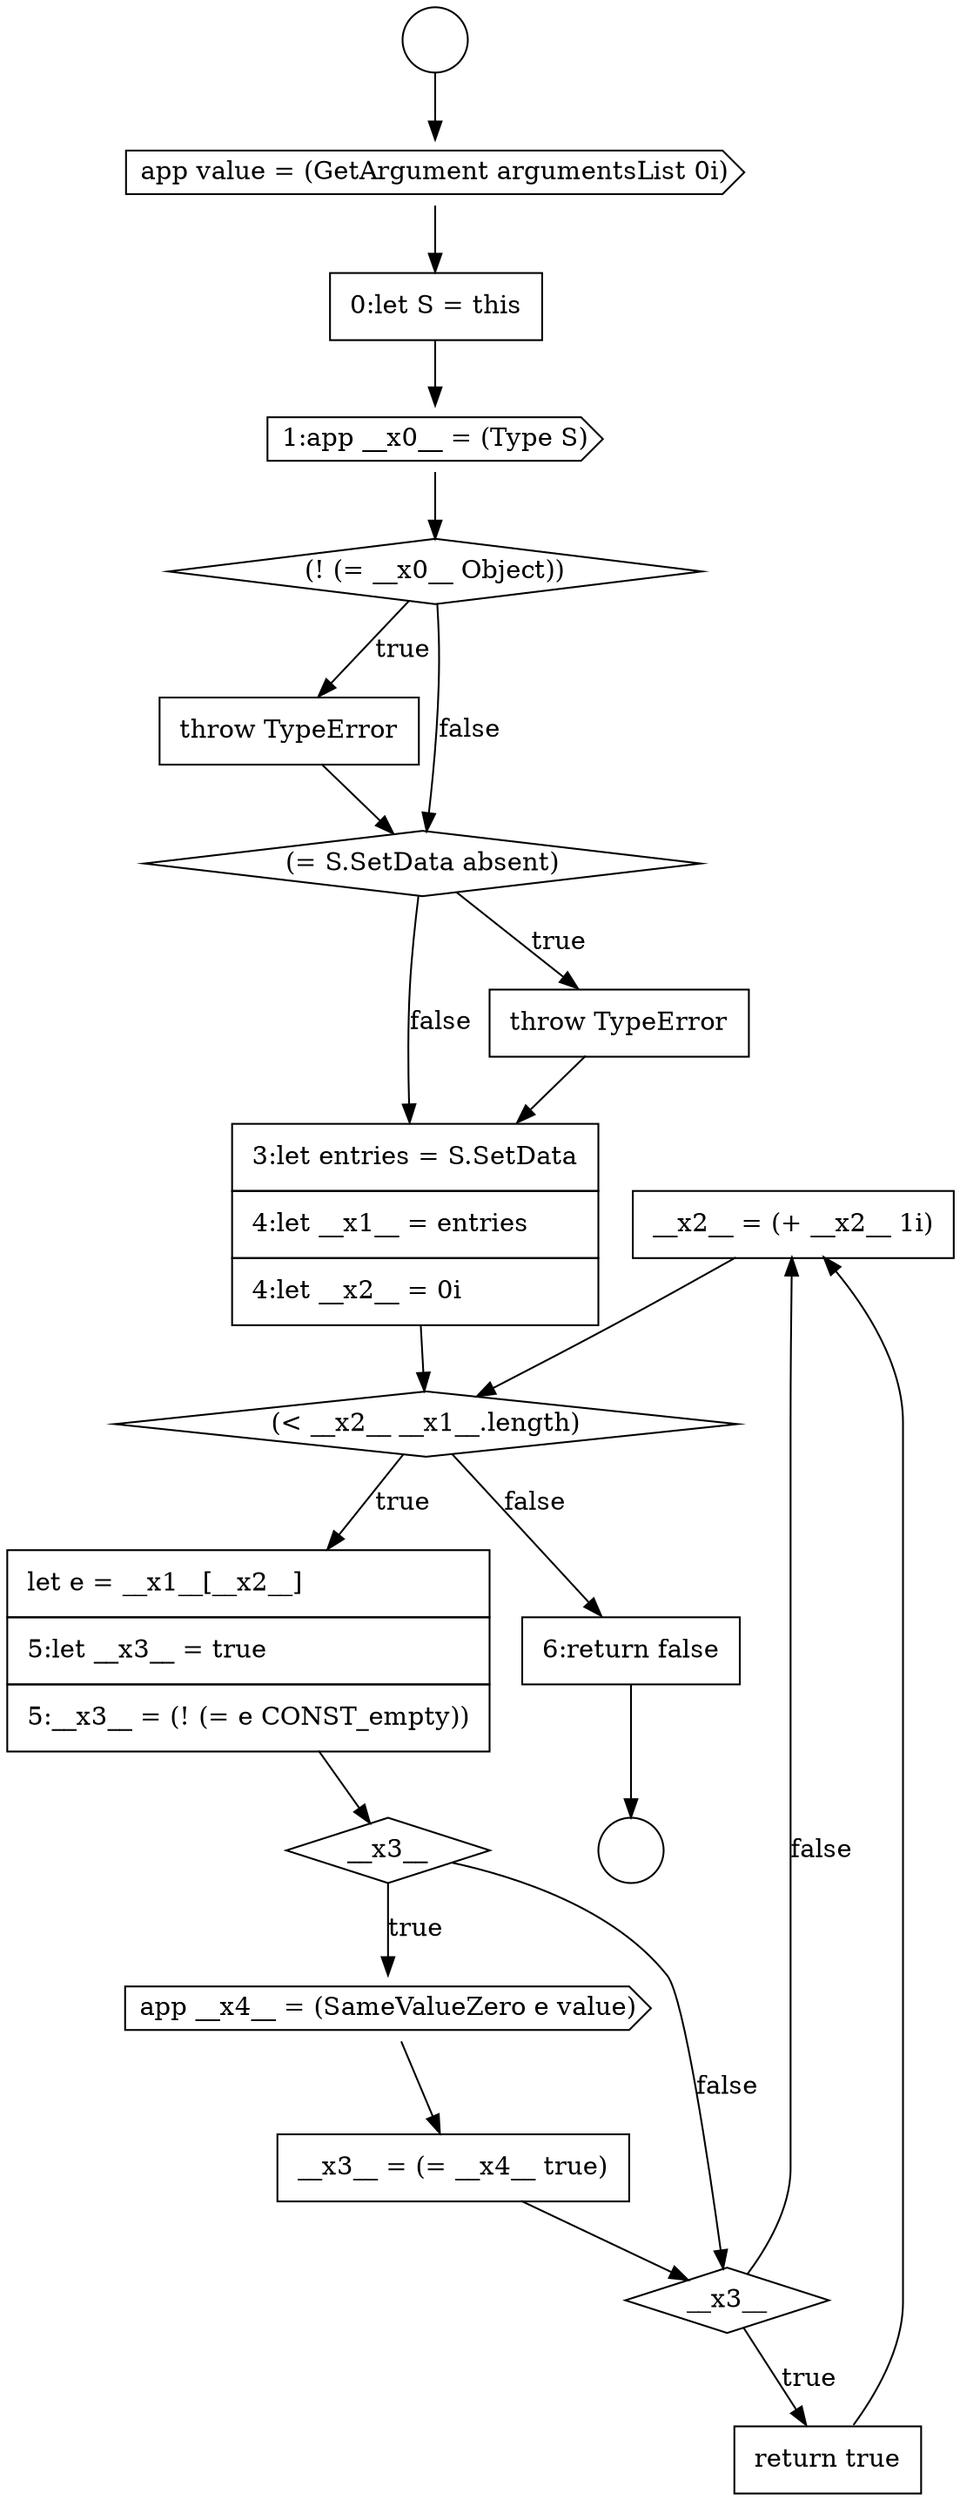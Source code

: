 digraph {
  node16086 [shape=none, margin=0, label=<<font color="black">
    <table border="0" cellborder="1" cellspacing="0" cellpadding="10">
      <tr><td align="left">__x2__ = (+ __x2__ 1i)</td></tr>
    </table>
  </font>> color="black" fillcolor="white" style=filled]
  node16071 [shape=cds, label=<<font color="black">app value = (GetArgument argumentsList 0i)</font>> color="black" fillcolor="white" style=filled]
  node16076 [shape=diamond, label=<<font color="black">(= S.SetData absent)</font>> color="black" fillcolor="white" style=filled]
  node16072 [shape=none, margin=0, label=<<font color="black">
    <table border="0" cellborder="1" cellspacing="0" cellpadding="10">
      <tr><td align="left">0:let S = this</td></tr>
    </table>
  </font>> color="black" fillcolor="white" style=filled]
  node16087 [shape=none, margin=0, label=<<font color="black">
    <table border="0" cellborder="1" cellspacing="0" cellpadding="10">
      <tr><td align="left">6:return false</td></tr>
    </table>
  </font>> color="black" fillcolor="white" style=filled]
  node16083 [shape=none, margin=0, label=<<font color="black">
    <table border="0" cellborder="1" cellspacing="0" cellpadding="10">
      <tr><td align="left">__x3__ = (= __x4__ true)</td></tr>
    </table>
  </font>> color="black" fillcolor="white" style=filled]
  node16080 [shape=none, margin=0, label=<<font color="black">
    <table border="0" cellborder="1" cellspacing="0" cellpadding="10">
      <tr><td align="left">let e = __x1__[__x2__]</td></tr>
      <tr><td align="left">5:let __x3__ = true</td></tr>
      <tr><td align="left">5:__x3__ = (! (= e CONST_empty))</td></tr>
    </table>
  </font>> color="black" fillcolor="white" style=filled]
  node16075 [shape=none, margin=0, label=<<font color="black">
    <table border="0" cellborder="1" cellspacing="0" cellpadding="10">
      <tr><td align="left">throw TypeError</td></tr>
    </table>
  </font>> color="black" fillcolor="white" style=filled]
  node16069 [shape=circle label=" " color="black" fillcolor="white" style=filled]
  node16084 [shape=diamond, label=<<font color="black">__x3__</font>> color="black" fillcolor="white" style=filled]
  node16079 [shape=diamond, label=<<font color="black">(&lt; __x2__ __x1__.length)</font>> color="black" fillcolor="white" style=filled]
  node16085 [shape=none, margin=0, label=<<font color="black">
    <table border="0" cellborder="1" cellspacing="0" cellpadding="10">
      <tr><td align="left">return true</td></tr>
    </table>
  </font>> color="black" fillcolor="white" style=filled]
  node16070 [shape=circle label=" " color="black" fillcolor="white" style=filled]
  node16074 [shape=diamond, label=<<font color="black">(! (= __x0__ Object))</font>> color="black" fillcolor="white" style=filled]
  node16081 [shape=diamond, label=<<font color="black">__x3__</font>> color="black" fillcolor="white" style=filled]
  node16077 [shape=none, margin=0, label=<<font color="black">
    <table border="0" cellborder="1" cellspacing="0" cellpadding="10">
      <tr><td align="left">throw TypeError</td></tr>
    </table>
  </font>> color="black" fillcolor="white" style=filled]
  node16082 [shape=cds, label=<<font color="black">app __x4__ = (SameValueZero e value)</font>> color="black" fillcolor="white" style=filled]
  node16078 [shape=none, margin=0, label=<<font color="black">
    <table border="0" cellborder="1" cellspacing="0" cellpadding="10">
      <tr><td align="left">3:let entries = S.SetData</td></tr>
      <tr><td align="left">4:let __x1__ = entries</td></tr>
      <tr><td align="left">4:let __x2__ = 0i</td></tr>
    </table>
  </font>> color="black" fillcolor="white" style=filled]
  node16073 [shape=cds, label=<<font color="black">1:app __x0__ = (Type S)</font>> color="black" fillcolor="white" style=filled]
  node16071 -> node16072 [ color="black"]
  node16082 -> node16083 [ color="black"]
  node16079 -> node16080 [label=<<font color="black">true</font>> color="black"]
  node16079 -> node16087 [label=<<font color="black">false</font>> color="black"]
  node16075 -> node16076 [ color="black"]
  node16076 -> node16077 [label=<<font color="black">true</font>> color="black"]
  node16076 -> node16078 [label=<<font color="black">false</font>> color="black"]
  node16083 -> node16084 [ color="black"]
  node16087 -> node16070 [ color="black"]
  node16086 -> node16079 [ color="black"]
  node16080 -> node16081 [ color="black"]
  node16078 -> node16079 [ color="black"]
  node16081 -> node16082 [label=<<font color="black">true</font>> color="black"]
  node16081 -> node16084 [label=<<font color="black">false</font>> color="black"]
  node16069 -> node16071 [ color="black"]
  node16085 -> node16086 [ color="black"]
  node16074 -> node16075 [label=<<font color="black">true</font>> color="black"]
  node16074 -> node16076 [label=<<font color="black">false</font>> color="black"]
  node16077 -> node16078 [ color="black"]
  node16072 -> node16073 [ color="black"]
  node16084 -> node16085 [label=<<font color="black">true</font>> color="black"]
  node16084 -> node16086 [label=<<font color="black">false</font>> color="black"]
  node16073 -> node16074 [ color="black"]
}

